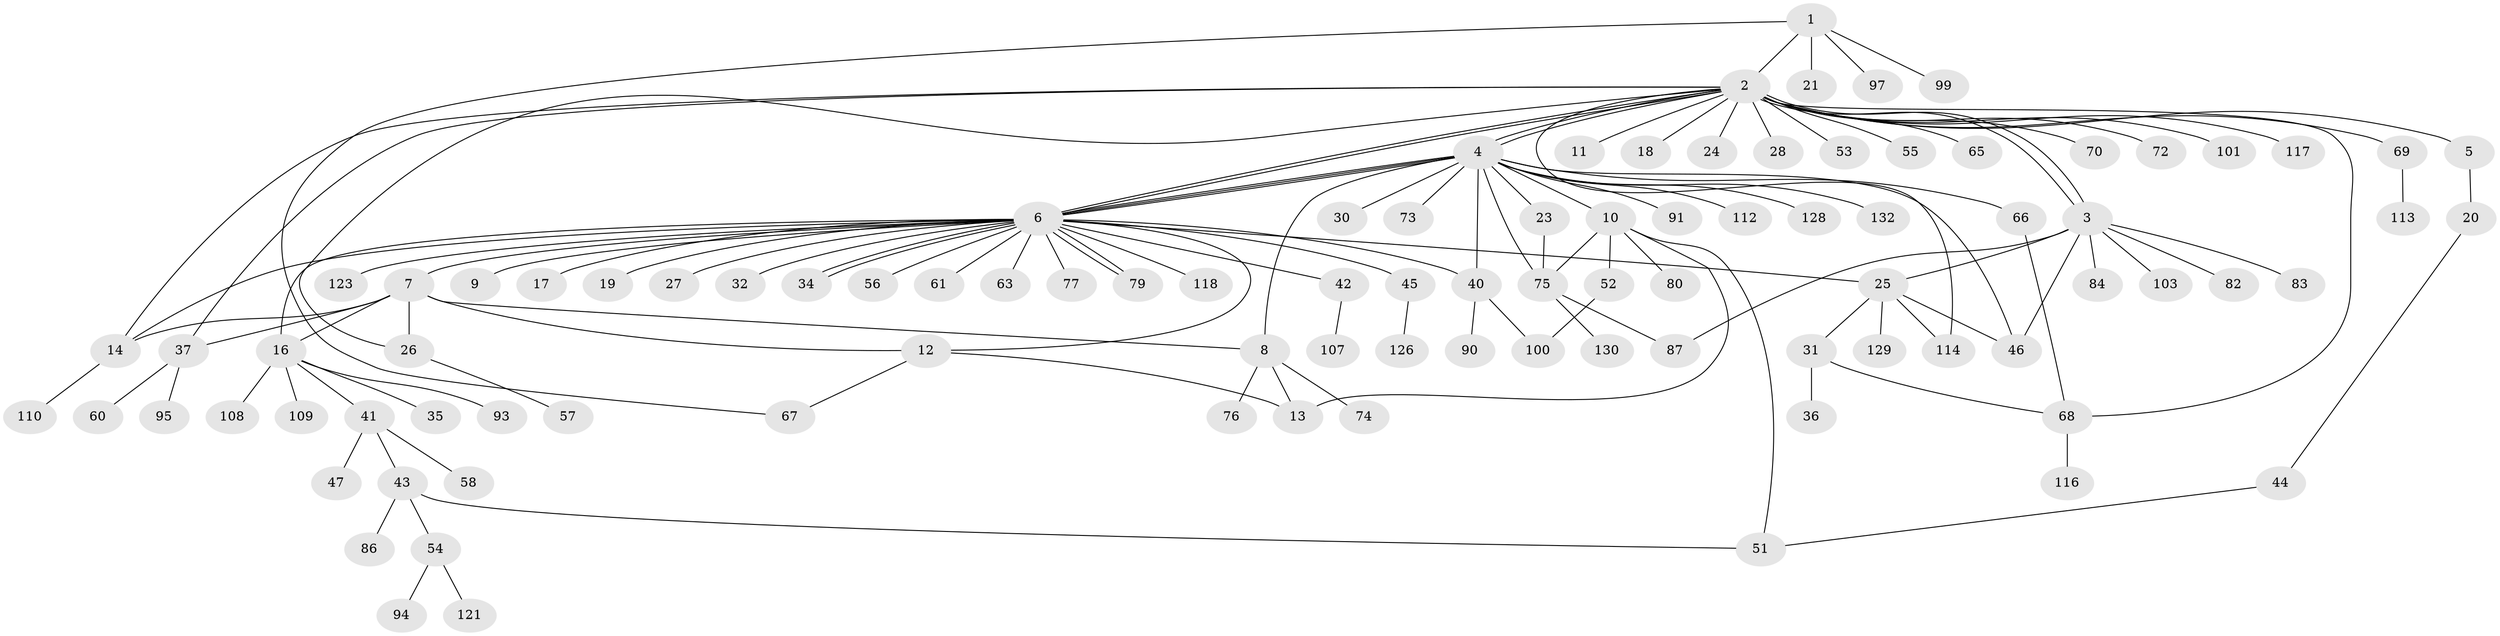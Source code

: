 // Generated by graph-tools (version 1.1) at 2025/51/02/27/25 19:51:55]
// undirected, 98 vertices, 128 edges
graph export_dot {
graph [start="1"]
  node [color=gray90,style=filled];
  1 [super="+62"];
  2 [super="+78"];
  3 [super="+98"];
  4 [super="+71"];
  5 [super="+48"];
  6 [super="+22"];
  7 [super="+64"];
  8;
  9;
  10 [super="+49"];
  11 [super="+92"];
  12 [super="+39"];
  13 [super="+15"];
  14;
  16 [super="+50"];
  17;
  18;
  19 [super="+96"];
  20;
  21 [super="+88"];
  23 [super="+122"];
  24;
  25 [super="+29"];
  26 [super="+38"];
  27;
  28;
  30;
  31 [super="+33"];
  32;
  34;
  35;
  36;
  37 [super="+105"];
  40;
  41;
  42;
  43 [super="+89"];
  44 [super="+125"];
  45;
  46 [super="+115"];
  47;
  51 [super="+102"];
  52;
  53;
  54 [super="+59"];
  55;
  56;
  57 [super="+106"];
  58 [super="+119"];
  60;
  61;
  63;
  65;
  66 [super="+81"];
  67;
  68 [super="+120"];
  69 [super="+85"];
  70;
  72;
  73;
  74 [super="+111"];
  75;
  76;
  77;
  79 [super="+104"];
  80;
  82;
  83;
  84;
  86;
  87 [super="+127"];
  90;
  91;
  93;
  94;
  95;
  97;
  99;
  100 [super="+124"];
  101;
  103;
  107;
  108;
  109;
  110;
  112;
  113;
  114;
  116;
  117;
  118;
  121 [super="+131"];
  123;
  126;
  128;
  129;
  130;
  132;
  1 -- 2;
  1 -- 21;
  1 -- 67;
  1 -- 97;
  1 -- 99;
  2 -- 3;
  2 -- 3;
  2 -- 4;
  2 -- 4;
  2 -- 5;
  2 -- 6;
  2 -- 6;
  2 -- 11;
  2 -- 14;
  2 -- 18;
  2 -- 24;
  2 -- 26;
  2 -- 28;
  2 -- 53;
  2 -- 55;
  2 -- 65;
  2 -- 68;
  2 -- 69;
  2 -- 70;
  2 -- 72;
  2 -- 101;
  2 -- 114;
  2 -- 117;
  2 -- 37 [weight=2];
  3 -- 25;
  3 -- 46;
  3 -- 82;
  3 -- 83;
  3 -- 84;
  3 -- 87;
  3 -- 103;
  4 -- 6;
  4 -- 6;
  4 -- 6;
  4 -- 8;
  4 -- 10;
  4 -- 23;
  4 -- 30;
  4 -- 40;
  4 -- 46;
  4 -- 66;
  4 -- 73;
  4 -- 75;
  4 -- 91;
  4 -- 112;
  4 -- 128;
  4 -- 132;
  5 -- 20;
  6 -- 7;
  6 -- 9;
  6 -- 12;
  6 -- 14;
  6 -- 16;
  6 -- 17;
  6 -- 19;
  6 -- 27;
  6 -- 32;
  6 -- 34;
  6 -- 34;
  6 -- 40;
  6 -- 42;
  6 -- 45;
  6 -- 56;
  6 -- 61;
  6 -- 63;
  6 -- 77;
  6 -- 79;
  6 -- 79;
  6 -- 123;
  6 -- 118;
  6 -- 25;
  7 -- 12;
  7 -- 14;
  7 -- 16;
  7 -- 26;
  7 -- 37;
  7 -- 8;
  8 -- 74;
  8 -- 76;
  8 -- 13;
  10 -- 13 [weight=2];
  10 -- 51;
  10 -- 52;
  10 -- 75;
  10 -- 80;
  12 -- 67;
  12 -- 13;
  14 -- 110;
  16 -- 35;
  16 -- 41;
  16 -- 93;
  16 -- 108;
  16 -- 109;
  20 -- 44;
  23 -- 75;
  25 -- 31;
  25 -- 129;
  25 -- 114;
  25 -- 46;
  26 -- 57;
  31 -- 68;
  31 -- 36;
  37 -- 60;
  37 -- 95;
  40 -- 90;
  40 -- 100;
  41 -- 43;
  41 -- 47;
  41 -- 58;
  42 -- 107;
  43 -- 51;
  43 -- 54;
  43 -- 86;
  44 -- 51;
  45 -- 126;
  52 -- 100;
  54 -- 121;
  54 -- 94;
  66 -- 68;
  68 -- 116;
  69 -- 113;
  75 -- 87;
  75 -- 130;
}
